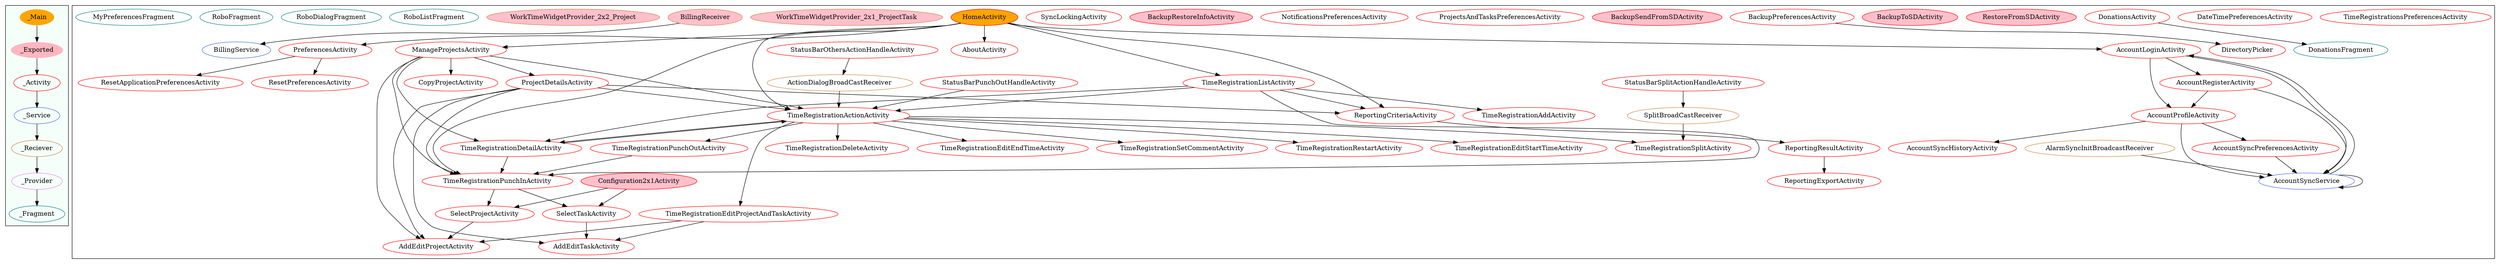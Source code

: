 digraph G {
subgraph cluster_legend{ 
bgcolor=mintcream;
_Activity[color = red];
_Service[color = royalblue];
_Provider[color = violet];
_Reciever[color = peru];
_Fragment[color = teal];
_Main[style=filled, fillcolor=orange, color = mintcream];
_Exported[style=filled, fillcolor=lightpink, color = mintcream];
_Main -> _Exported -> _Activity -> _Service -> _Reciever -> _Provider -> _Fragment; 
}
subgraph cluster_component{ 
TimeRegistrationPunchInActivity[color = red];
ReportingResultActivity[color = red];
DirectoryPicker[color = red];
SelectTaskActivity[color = red];
TimeRegistrationsPreferencesActivity[color = red];
TimeRegistrationSplitActivity[color = red];
TimeRegistrationListActivity[color = red];
TimeRegistrationEditProjectAndTaskActivity[color = red];
PreferencesActivity[color = red];
ManageProjectsActivity[color = red];
ResetPreferencesActivity[color = red];
TimeRegistrationDeleteActivity[color = red];
TimeRegistrationEditEndTimeActivity[color = red];
TimeRegistrationActionActivity[color = red];
DateTimePreferencesActivity[color = red];
DonationsActivity[color = red];
RestoreFromSDActivity[style=filled, fillcolor=pink, color = red];
CopyProjectActivity[color = red];
AddEditTaskActivity[color = red];
Configuration2x1Activity[style=filled, fillcolor=pink, color = red];
TimeRegistrationPunchOutActivity[color = red];
AccountSyncPreferencesActivity[color = red];
BackupToSDActivity[style=filled, fillcolor=pink, color = red];
BackupPreferencesActivity[color = red];
BackupSendFromSDActivity[style=filled, fillcolor=pink, color = red];
AboutActivity[color = red];
StatusBarSplitActionHandleActivity[color = red];
ReportingCriteriaActivity[color = red];
TimeRegistrationSetCommentActivity[color = red];
ProjectDetailsActivity[color = red];
SelectProjectActivity[color = red];
TimeRegistrationRestartActivity[color = red];
StatusBarOthersActionHandleActivity[color = red];
TimeRegistrationAddActivity[color = red];
AccountRegisterActivity[color = red];
TimeRegistrationEditStartTimeActivity[color = red];
ProjectsAndTasksPreferencesActivity[color = red];
AccountProfileActivity[color = red];
AddEditProjectActivity[color = red];
NotificationsPreferencesActivity[color = red];
ResetApplicationPreferencesActivity[color = red];
AccountSyncHistoryActivity[color = red];
BackupRestoreInfoActivity[style=filled, fillcolor=pink, color = red];
AccountLoginActivity[color = red];
SyncLockingActivity[color = red];
TimeRegistrationDetailActivity[color = red];
ReportingExportActivity[color = red];
HomeActivity[style=filled, fillcolor=orange, color = red];
StatusBarPunchOutHandleActivity[color = red];
AccountSyncService[color = royalblue];
BillingService[color = royalblue];
WorkTimeWidgetProvider_2x1_ProjectTask[style=filled, fillcolor=pink, color = peru];
BillingReceiver[style=filled, fillcolor=pink, color = peru];
AlarmSyncInitBroadcastReceiver[color = peru];
ActionDialogBroadCastReceiver[color = peru];
WorkTimeWidgetProvider_2x2_Project[style=filled, fillcolor=pink, color = peru];
SplitBroadCastReceiver[color = peru];
RoboListFragment[color = teal];
DonationsFragment[color = teal];
RoboDialogFragment[color = teal];
RoboFragment[color = teal];
MyPreferencesFragment[color = teal];
TimeRegistrationPunchInActivity->SelectTaskActivity;
TimeRegistrationPunchInActivity->SelectProjectActivity;
ProjectDetailsActivity->AddEditTaskActivity;
ProjectDetailsActivity->ReportingCriteriaActivity;
ProjectDetailsActivity->AddEditProjectActivity;
ProjectDetailsActivity->TimeRegistrationActionActivity;
ProjectDetailsActivity->TimeRegistrationPunchInActivity;
ReportingResultActivity->ReportingExportActivity;
BillingReceiver->BillingService;
SelectProjectActivity->AddEditProjectActivity;
SelectTaskActivity->AddEditTaskActivity;
ActionDialogBroadCastReceiver->TimeRegistrationActionActivity;
TimeRegistrationListActivity->TimeRegistrationActionActivity;
TimeRegistrationListActivity->TimeRegistrationAddActivity;
TimeRegistrationListActivity->TimeRegistrationPunchInActivity;
TimeRegistrationListActivity->TimeRegistrationDetailActivity;
TimeRegistrationListActivity->ReportingCriteriaActivity;
SplitBroadCastReceiver->TimeRegistrationSplitActivity;
StatusBarOthersActionHandleActivity->ActionDialogBroadCastReceiver;
TimeRegistrationEditProjectAndTaskActivity->AddEditTaskActivity;
TimeRegistrationEditProjectAndTaskActivity->AddEditProjectActivity;
PreferencesActivity->ResetPreferencesActivity;
PreferencesActivity->ResetApplicationPreferencesActivity;
ManageProjectsActivity->AddEditProjectActivity;
ManageProjectsActivity->ProjectDetailsActivity;
ManageProjectsActivity->TimeRegistrationPunchInActivity;
ManageProjectsActivity->TimeRegistrationActionActivity;
ManageProjectsActivity->TimeRegistrationDetailActivity;
ManageProjectsActivity->CopyProjectActivity;
AccountRegisterActivity->AccountSyncService;
AccountRegisterActivity->AccountProfileActivity;
AlarmSyncInitBroadcastReceiver->AccountSyncService;
AccountProfileActivity->AccountSyncHistoryActivity;
AccountProfileActivity->AccountSyncPreferencesActivity;
AccountProfileActivity->AccountSyncService;
TimeRegistrationActionActivity->TimeRegistrationDeleteActivity;
TimeRegistrationActionActivity->TimeRegistrationEditEndTimeActivity;
TimeRegistrationActionActivity->TimeRegistrationSetCommentActivity;
TimeRegistrationActionActivity->TimeRegistrationSplitActivity;
TimeRegistrationActionActivity->TimeRegistrationEditStartTimeActivity;
TimeRegistrationActionActivity->TimeRegistrationPunchOutActivity;
TimeRegistrationActionActivity->TimeRegistrationDetailActivity;
TimeRegistrationActionActivity->TimeRegistrationRestartActivity;
TimeRegistrationActionActivity->TimeRegistrationEditProjectAndTaskActivity;
DonationsActivity->DonationsFragment;
AccountSyncService->AccountSyncService;
AccountSyncService->AccountLoginActivity;
Configuration2x1Activity->SelectTaskActivity;
Configuration2x1Activity->SelectProjectActivity;
TimeRegistrationPunchOutActivity->TimeRegistrationPunchInActivity;
AccountLoginActivity->AccountRegisterActivity;
AccountLoginActivity->AccountSyncService;
AccountLoginActivity->AccountProfileActivity;
AccountSyncPreferencesActivity->AccountSyncService;
TimeRegistrationDetailActivity->TimeRegistrationActionActivity;
TimeRegistrationDetailActivity->TimeRegistrationPunchInActivity;
BackupPreferencesActivity->DirectoryPicker;
StatusBarSplitActionHandleActivity->SplitBroadCastReceiver;
HomeActivity->ManageProjectsActivity;
HomeActivity->TimeRegistrationPunchInActivity;
HomeActivity->TimeRegistrationActionActivity;
HomeActivity->AboutActivity;
HomeActivity->PreferencesActivity;
HomeActivity->TimeRegistrationListActivity;
HomeActivity->AccountLoginActivity;
HomeActivity->ReportingCriteriaActivity;
ReportingCriteriaActivity->ReportingResultActivity;
StatusBarPunchOutHandleActivity->TimeRegistrationActionActivity;
}
}
